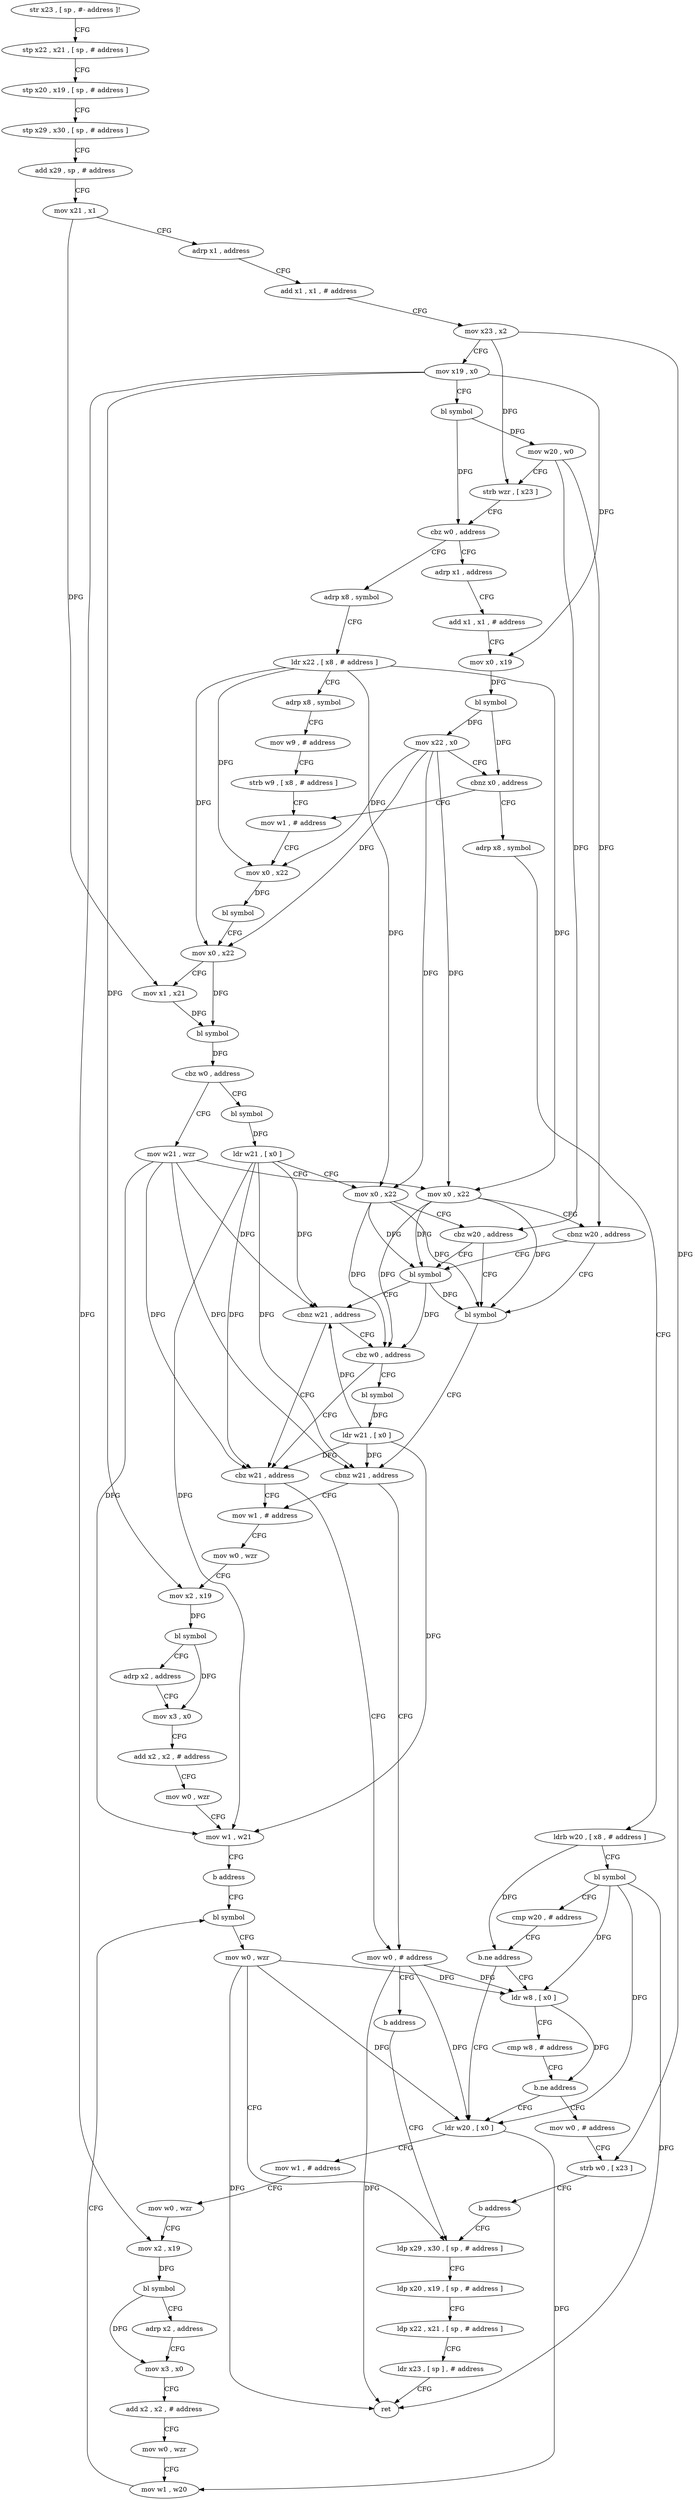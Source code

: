 digraph "func" {
"4205420" [label = "str x23 , [ sp , #- address ]!" ]
"4205424" [label = "stp x22 , x21 , [ sp , # address ]" ]
"4205428" [label = "stp x20 , x19 , [ sp , # address ]" ]
"4205432" [label = "stp x29 , x30 , [ sp , # address ]" ]
"4205436" [label = "add x29 , sp , # address" ]
"4205440" [label = "mov x21 , x1" ]
"4205444" [label = "adrp x1 , address" ]
"4205448" [label = "add x1 , x1 , # address" ]
"4205452" [label = "mov x23 , x2" ]
"4205456" [label = "mov x19 , x0" ]
"4205460" [label = "bl symbol" ]
"4205464" [label = "mov w20 , w0" ]
"4205468" [label = "strb wzr , [ x23 ]" ]
"4205472" [label = "cbz w0 , address" ]
"4205544" [label = "adrp x8 , symbol" ]
"4205476" [label = "adrp x1 , address" ]
"4205548" [label = "ldr x22 , [ x8 , # address ]" ]
"4205552" [label = "adrp x8 , symbol" ]
"4205556" [label = "mov w9 , # address" ]
"4205560" [label = "strb w9 , [ x8 , # address ]" ]
"4205564" [label = "mov w1 , # address" ]
"4205480" [label = "add x1 , x1 , # address" ]
"4205484" [label = "mov x0 , x19" ]
"4205488" [label = "bl symbol" ]
"4205492" [label = "mov x22 , x0" ]
"4205496" [label = "cbnz x0 , address" ]
"4205500" [label = "adrp x8 , symbol" ]
"4205672" [label = "mov w21 , wzr" ]
"4205676" [label = "mov x0 , x22" ]
"4205680" [label = "cbnz w20 , address" ]
"4205608" [label = "bl symbol" ]
"4205684" [label = "bl symbol" ]
"4205592" [label = "bl symbol" ]
"4205596" [label = "ldr w21 , [ x0 ]" ]
"4205600" [label = "mov x0 , x22" ]
"4205604" [label = "cbz w20 , address" ]
"4205568" [label = "mov x0 , x22" ]
"4205572" [label = "bl symbol" ]
"4205576" [label = "mov x0 , x22" ]
"4205580" [label = "mov x1 , x21" ]
"4205584" [label = "bl symbol" ]
"4205588" [label = "cbz w0 , address" ]
"4205504" [label = "ldrb w20 , [ x8 , # address ]" ]
"4205508" [label = "bl symbol" ]
"4205512" [label = "cmp w20 , # address" ]
"4205516" [label = "b.ne address" ]
"4205700" [label = "ldr w20 , [ x0 ]" ]
"4205520" [label = "ldr w8 , [ x0 ]" ]
"4205612" [label = "cbnz w21 , address" ]
"4205628" [label = "cbz w21 , address" ]
"4205616" [label = "cbz w0 , address" ]
"4205688" [label = "cbnz w21 , address" ]
"4205632" [label = "mov w1 , # address" ]
"4205692" [label = "mov w0 , # address" ]
"4205704" [label = "mov w1 , # address" ]
"4205708" [label = "mov w0 , wzr" ]
"4205712" [label = "mov x2 , x19" ]
"4205716" [label = "bl symbol" ]
"4205720" [label = "adrp x2 , address" ]
"4205724" [label = "mov x3 , x0" ]
"4205728" [label = "add x2 , x2 , # address" ]
"4205732" [label = "mov w0 , wzr" ]
"4205736" [label = "mov w1 , w20" ]
"4205740" [label = "bl symbol" ]
"4205524" [label = "cmp w8 , # address" ]
"4205528" [label = "b.ne address" ]
"4205532" [label = "mov w0 , # address" ]
"4205620" [label = "bl symbol" ]
"4205636" [label = "mov w0 , wzr" ]
"4205640" [label = "mov x2 , x19" ]
"4205644" [label = "bl symbol" ]
"4205648" [label = "adrp x2 , address" ]
"4205652" [label = "mov x3 , x0" ]
"4205656" [label = "add x2 , x2 , # address" ]
"4205660" [label = "mov w0 , wzr" ]
"4205664" [label = "mov w1 , w21" ]
"4205668" [label = "b address" ]
"4205696" [label = "b address" ]
"4205748" [label = "ldp x29 , x30 , [ sp , # address ]" ]
"4205536" [label = "strb w0 , [ x23 ]" ]
"4205540" [label = "b address" ]
"4205624" [label = "ldr w21 , [ x0 ]" ]
"4205744" [label = "mov w0 , wzr" ]
"4205752" [label = "ldp x20 , x19 , [ sp , # address ]" ]
"4205756" [label = "ldp x22 , x21 , [ sp , # address ]" ]
"4205760" [label = "ldr x23 , [ sp ] , # address" ]
"4205764" [label = "ret" ]
"4205420" -> "4205424" [ label = "CFG" ]
"4205424" -> "4205428" [ label = "CFG" ]
"4205428" -> "4205432" [ label = "CFG" ]
"4205432" -> "4205436" [ label = "CFG" ]
"4205436" -> "4205440" [ label = "CFG" ]
"4205440" -> "4205444" [ label = "CFG" ]
"4205440" -> "4205580" [ label = "DFG" ]
"4205444" -> "4205448" [ label = "CFG" ]
"4205448" -> "4205452" [ label = "CFG" ]
"4205452" -> "4205456" [ label = "CFG" ]
"4205452" -> "4205468" [ label = "DFG" ]
"4205452" -> "4205536" [ label = "DFG" ]
"4205456" -> "4205460" [ label = "CFG" ]
"4205456" -> "4205484" [ label = "DFG" ]
"4205456" -> "4205712" [ label = "DFG" ]
"4205456" -> "4205640" [ label = "DFG" ]
"4205460" -> "4205464" [ label = "DFG" ]
"4205460" -> "4205472" [ label = "DFG" ]
"4205464" -> "4205468" [ label = "CFG" ]
"4205464" -> "4205680" [ label = "DFG" ]
"4205464" -> "4205604" [ label = "DFG" ]
"4205468" -> "4205472" [ label = "CFG" ]
"4205472" -> "4205544" [ label = "CFG" ]
"4205472" -> "4205476" [ label = "CFG" ]
"4205544" -> "4205548" [ label = "CFG" ]
"4205476" -> "4205480" [ label = "CFG" ]
"4205548" -> "4205552" [ label = "CFG" ]
"4205548" -> "4205568" [ label = "DFG" ]
"4205548" -> "4205576" [ label = "DFG" ]
"4205548" -> "4205676" [ label = "DFG" ]
"4205548" -> "4205600" [ label = "DFG" ]
"4205552" -> "4205556" [ label = "CFG" ]
"4205556" -> "4205560" [ label = "CFG" ]
"4205560" -> "4205564" [ label = "CFG" ]
"4205564" -> "4205568" [ label = "CFG" ]
"4205480" -> "4205484" [ label = "CFG" ]
"4205484" -> "4205488" [ label = "DFG" ]
"4205488" -> "4205492" [ label = "DFG" ]
"4205488" -> "4205496" [ label = "DFG" ]
"4205492" -> "4205496" [ label = "CFG" ]
"4205492" -> "4205568" [ label = "DFG" ]
"4205492" -> "4205576" [ label = "DFG" ]
"4205492" -> "4205676" [ label = "DFG" ]
"4205492" -> "4205600" [ label = "DFG" ]
"4205496" -> "4205564" [ label = "CFG" ]
"4205496" -> "4205500" [ label = "CFG" ]
"4205500" -> "4205504" [ label = "CFG" ]
"4205672" -> "4205676" [ label = "CFG" ]
"4205672" -> "4205612" [ label = "DFG" ]
"4205672" -> "4205688" [ label = "DFG" ]
"4205672" -> "4205628" [ label = "DFG" ]
"4205672" -> "4205664" [ label = "DFG" ]
"4205676" -> "4205680" [ label = "CFG" ]
"4205676" -> "4205608" [ label = "DFG" ]
"4205676" -> "4205684" [ label = "DFG" ]
"4205676" -> "4205616" [ label = "DFG" ]
"4205680" -> "4205608" [ label = "CFG" ]
"4205680" -> "4205684" [ label = "CFG" ]
"4205608" -> "4205612" [ label = "CFG" ]
"4205608" -> "4205684" [ label = "DFG" ]
"4205608" -> "4205616" [ label = "DFG" ]
"4205684" -> "4205688" [ label = "CFG" ]
"4205592" -> "4205596" [ label = "DFG" ]
"4205596" -> "4205600" [ label = "CFG" ]
"4205596" -> "4205612" [ label = "DFG" ]
"4205596" -> "4205688" [ label = "DFG" ]
"4205596" -> "4205628" [ label = "DFG" ]
"4205596" -> "4205664" [ label = "DFG" ]
"4205600" -> "4205604" [ label = "CFG" ]
"4205600" -> "4205608" [ label = "DFG" ]
"4205600" -> "4205684" [ label = "DFG" ]
"4205600" -> "4205616" [ label = "DFG" ]
"4205604" -> "4205684" [ label = "CFG" ]
"4205604" -> "4205608" [ label = "CFG" ]
"4205568" -> "4205572" [ label = "DFG" ]
"4205572" -> "4205576" [ label = "CFG" ]
"4205576" -> "4205580" [ label = "CFG" ]
"4205576" -> "4205584" [ label = "DFG" ]
"4205580" -> "4205584" [ label = "DFG" ]
"4205584" -> "4205588" [ label = "DFG" ]
"4205588" -> "4205672" [ label = "CFG" ]
"4205588" -> "4205592" [ label = "CFG" ]
"4205504" -> "4205508" [ label = "CFG" ]
"4205504" -> "4205516" [ label = "DFG" ]
"4205508" -> "4205512" [ label = "CFG" ]
"4205508" -> "4205700" [ label = "DFG" ]
"4205508" -> "4205520" [ label = "DFG" ]
"4205508" -> "4205764" [ label = "DFG" ]
"4205512" -> "4205516" [ label = "CFG" ]
"4205516" -> "4205700" [ label = "CFG" ]
"4205516" -> "4205520" [ label = "CFG" ]
"4205700" -> "4205704" [ label = "CFG" ]
"4205700" -> "4205736" [ label = "DFG" ]
"4205520" -> "4205524" [ label = "CFG" ]
"4205520" -> "4205528" [ label = "DFG" ]
"4205612" -> "4205628" [ label = "CFG" ]
"4205612" -> "4205616" [ label = "CFG" ]
"4205628" -> "4205692" [ label = "CFG" ]
"4205628" -> "4205632" [ label = "CFG" ]
"4205616" -> "4205628" [ label = "CFG" ]
"4205616" -> "4205620" [ label = "CFG" ]
"4205688" -> "4205632" [ label = "CFG" ]
"4205688" -> "4205692" [ label = "CFG" ]
"4205632" -> "4205636" [ label = "CFG" ]
"4205692" -> "4205696" [ label = "CFG" ]
"4205692" -> "4205700" [ label = "DFG" ]
"4205692" -> "4205520" [ label = "DFG" ]
"4205692" -> "4205764" [ label = "DFG" ]
"4205704" -> "4205708" [ label = "CFG" ]
"4205708" -> "4205712" [ label = "CFG" ]
"4205712" -> "4205716" [ label = "DFG" ]
"4205716" -> "4205720" [ label = "CFG" ]
"4205716" -> "4205724" [ label = "DFG" ]
"4205720" -> "4205724" [ label = "CFG" ]
"4205724" -> "4205728" [ label = "CFG" ]
"4205728" -> "4205732" [ label = "CFG" ]
"4205732" -> "4205736" [ label = "CFG" ]
"4205736" -> "4205740" [ label = "CFG" ]
"4205740" -> "4205744" [ label = "CFG" ]
"4205524" -> "4205528" [ label = "CFG" ]
"4205528" -> "4205700" [ label = "CFG" ]
"4205528" -> "4205532" [ label = "CFG" ]
"4205532" -> "4205536" [ label = "CFG" ]
"4205620" -> "4205624" [ label = "DFG" ]
"4205636" -> "4205640" [ label = "CFG" ]
"4205640" -> "4205644" [ label = "DFG" ]
"4205644" -> "4205648" [ label = "CFG" ]
"4205644" -> "4205652" [ label = "DFG" ]
"4205648" -> "4205652" [ label = "CFG" ]
"4205652" -> "4205656" [ label = "CFG" ]
"4205656" -> "4205660" [ label = "CFG" ]
"4205660" -> "4205664" [ label = "CFG" ]
"4205664" -> "4205668" [ label = "CFG" ]
"4205668" -> "4205740" [ label = "CFG" ]
"4205696" -> "4205748" [ label = "CFG" ]
"4205748" -> "4205752" [ label = "CFG" ]
"4205536" -> "4205540" [ label = "CFG" ]
"4205540" -> "4205748" [ label = "CFG" ]
"4205624" -> "4205628" [ label = "DFG" ]
"4205624" -> "4205612" [ label = "DFG" ]
"4205624" -> "4205688" [ label = "DFG" ]
"4205624" -> "4205664" [ label = "DFG" ]
"4205744" -> "4205748" [ label = "CFG" ]
"4205744" -> "4205700" [ label = "DFG" ]
"4205744" -> "4205520" [ label = "DFG" ]
"4205744" -> "4205764" [ label = "DFG" ]
"4205752" -> "4205756" [ label = "CFG" ]
"4205756" -> "4205760" [ label = "CFG" ]
"4205760" -> "4205764" [ label = "CFG" ]
}
